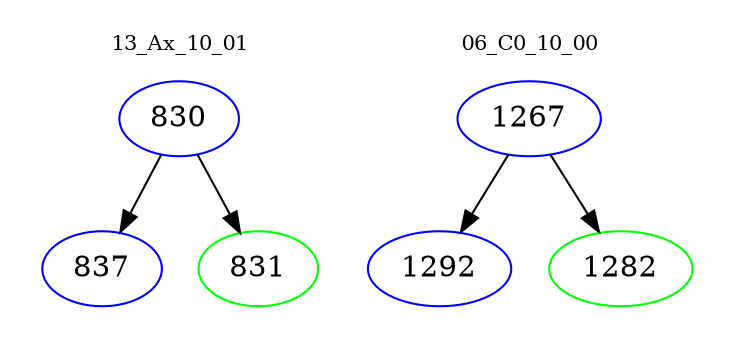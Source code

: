 digraph{
subgraph cluster_0 {
color = white
label = "13_Ax_10_01";
fontsize=10;
T0_830 [label="830", color="blue"]
T0_830 -> T0_837 [color="black"]
T0_837 [label="837", color="blue"]
T0_830 -> T0_831 [color="black"]
T0_831 [label="831", color="green"]
}
subgraph cluster_1 {
color = white
label = "06_C0_10_00";
fontsize=10;
T1_1267 [label="1267", color="blue"]
T1_1267 -> T1_1292 [color="black"]
T1_1292 [label="1292", color="blue"]
T1_1267 -> T1_1282 [color="black"]
T1_1282 [label="1282", color="green"]
}
}
